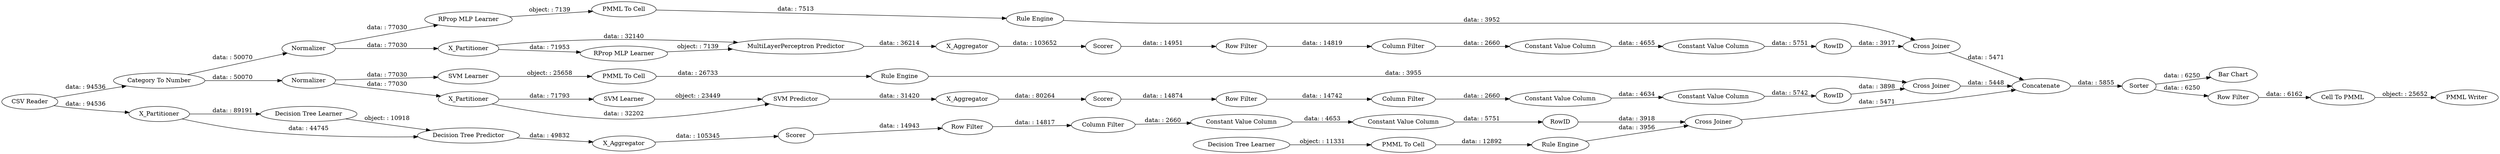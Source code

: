 digraph {
	"-575777249290415265_33" [label="SVM Learner"]
	"-1639103792284964_306" [label="Column Filter"]
	"-205918621042215248_317" [label="Constant Value Column"]
	"-205918621042215248_318" [label=RowID]
	"-4646779206398272448_34" [label="Rule Engine"]
	"-2815488524871304208_59" [label="Bar Chart"]
	"3663553776750496869_301" [label=Normalizer]
	"6948145400512372961_294" [label="Column Filter"]
	"-2701960245302811700_2" [label=X_Partitioner]
	"-2701960245302811700_38" [label="Cross Joiner"]
	"3663553776750496869_300" [label="Cross Joiner"]
	"-575777249290415265_308" [label="Rule Engine"]
	"4123009695935629136_311" [label="Decision Tree Learner"]
	"4123009695935629136_314" [label=Scorer]
	"-4646779206398272448_22" [label="PMML To Cell"]
	"-205918621042215248_319" [label="Column Filter"]
	"4123009695935629136_309" [label=X_Partitioner]
	"6948145400512372961_292" [label="Constant Value Column"]
	"6948145400512372961_293" [label=RowID]
	"3663553776750496869_298" [label="SVM Predictor"]
	"4123009695935629136_312" [label="Decision Tree Predictor"]
	"-2815488524871304208_53" [label="Row Filter"]
	"4123009695935629136_310" [label=X_Aggregator]
	"-2843787230553615652_321" [label="Rule Engine"]
	"-2815488524871304208_58" [label="Category To Number"]
	"-2815488524871304208_60" [label=Concatenate]
	"-2815488524871304208_54" [label="Cell To PMML"]
	"-2843787230553615652_320" [label="Decision Tree Learner"]
	"3663553776750496869_41" [label=Scorer]
	"-2701960245302811700_31" [label="RProp MLP Learner"]
	"-575777249290415265_307" [label="PMML To Cell"]
	"-1639103792284964_304" [label="Constant Value Column"]
	"-1639103792284964_303" [label="Constant Value Column"]
	"-2701960245302811700_32" [label="MultiLayerPerceptron Predictor"]
	"4123009695935629136_313" [label="Cross Joiner"]
	"-2701960245302811700_39" [label=Normalizer]
	"-205918621042215248_316" [label="Constant Value Column"]
	"-1639103792284964_305" [label=RowID]
	"-2815488524871304208_52" [label=Sorter]
	"-205918621042215248_315" [label="Row Filter"]
	"-1639103792284964_302" [label="Row Filter"]
	"3663553776750496869_296" [label=X_Aggregator]
	"-2815488524871304208_61" [label="PMML Writer"]
	"3663553776750496869_297" [label="SVM Learner"]
	"-2815488524871304208_62" [label="CSV Reader"]
	"6948145400512372961_290" [label="Constant Value Column"]
	"-2843787230553615652_28" [label="PMML To Cell"]
	"3663553776750496869_295" [label=X_Partitioner]
	"-2701960245302811700_7" [label=X_Aggregator]
	"-4646779206398272448_35" [label="RProp MLP Learner"]
	"-2701960245302811700_40" [label=Scorer]
	"6948145400512372961_9" [label="Row Filter"]
	"4123009695935629136_312" -> "4123009695935629136_310" [label="data: : 49832"]
	"-1639103792284964_306" -> "-1639103792284964_303" [label="data: : 2660"]
	"-2701960245302811700_32" -> "-2701960245302811700_7" [label="data: : 36214"]
	"-2701960245302811700_7" -> "-2701960245302811700_40" [label="data: : 103652"]
	"6948145400512372961_292" -> "6948145400512372961_293" [label="data: : 5751"]
	"-205918621042215248_317" -> "-205918621042215248_318" [label="data: : 5751"]
	"-4646779206398272448_22" -> "-4646779206398272448_34" [label="data: : 7513"]
	"6948145400512372961_9" -> "6948145400512372961_294" [label="data: : 14819"]
	"3663553776750496869_295" -> "3663553776750496869_297" [label="data: : 71793"]
	"-205918621042215248_315" -> "-205918621042215248_319" [label="data: : 14817"]
	"6948145400512372961_290" -> "6948145400512372961_292" [label="data: : 4655"]
	"-205918621042215248_319" -> "-205918621042215248_316" [label="data: : 2660"]
	"-2815488524871304208_53" -> "-2815488524871304208_54" [label="data: : 6162"]
	"6948145400512372961_294" -> "6948145400512372961_290" [label="data: : 2660"]
	"-1639103792284964_302" -> "-1639103792284964_306" [label="data: : 14742"]
	"3663553776750496869_301" -> "-575777249290415265_33" [label="data: : 77030"]
	"3663553776750496869_301" -> "3663553776750496869_295" [label="data: : 77030"]
	"-2815488524871304208_58" -> "3663553776750496869_301" [label="data: : 50070"]
	"-2815488524871304208_52" -> "-2815488524871304208_59" [label="data: : 6250"]
	"-2701960245302811700_38" -> "-2815488524871304208_60" [label="data: : 5471"]
	"-575777249290415265_307" -> "-575777249290415265_308" [label="data: : 26733"]
	"3663553776750496869_296" -> "3663553776750496869_41" [label="data: : 80264"]
	"-2815488524871304208_58" -> "-2701960245302811700_39" [label="data: : 50070"]
	"-4646779206398272448_35" -> "-4646779206398272448_22" [label="object: : 7139"]
	"-2815488524871304208_54" -> "-2815488524871304208_61" [label="object: : 25652"]
	"3663553776750496869_298" -> "3663553776750496869_296" [label="data: : 31420"]
	"3663553776750496869_300" -> "-2815488524871304208_60" [label="data: : 5448"]
	"-2815488524871304208_60" -> "-2815488524871304208_52" [label="data: : 5855"]
	"6948145400512372961_293" -> "-2701960245302811700_38" [label="data: : 3917"]
	"-2701960245302811700_31" -> "-2701960245302811700_32" [label="object: : 7139"]
	"3663553776750496869_41" -> "-1639103792284964_302" [label="data: : 14874"]
	"4123009695935629136_309" -> "4123009695935629136_311" [label="data: : 89191"]
	"-2843787230553615652_28" -> "-2843787230553615652_321" [label="data: : 12892"]
	"-2701960245302811700_2" -> "-2701960245302811700_31" [label="data: : 71953"]
	"4123009695935629136_311" -> "4123009695935629136_312" [label="object: : 10918"]
	"4123009695935629136_310" -> "4123009695935629136_314" [label="data: : 105345"]
	"-2701960245302811700_40" -> "6948145400512372961_9" [label="data: : 14951"]
	"-2701960245302811700_39" -> "-2701960245302811700_2" [label="data: : 77030"]
	"3663553776750496869_295" -> "3663553776750496869_298" [label="data: : 32202"]
	"-575777249290415265_308" -> "3663553776750496869_300" [label="data: : 3955"]
	"-1639103792284964_305" -> "3663553776750496869_300" [label="data: : 3898"]
	"-205918621042215248_316" -> "-205918621042215248_317" [label="data: : 4653"]
	"4123009695935629136_314" -> "-205918621042215248_315" [label="data: : 14943"]
	"-2843787230553615652_320" -> "-2843787230553615652_28" [label="object: : 11331"]
	"-205918621042215248_318" -> "4123009695935629136_313" [label="data: : 3918"]
	"4123009695935629136_313" -> "-2815488524871304208_60" [label="data: : 5471"]
	"-2815488524871304208_52" -> "-2815488524871304208_53" [label="data: : 6250"]
	"-2701960245302811700_2" -> "-2701960245302811700_32" [label="data: : 32140"]
	"-2701960245302811700_39" -> "-4646779206398272448_35" [label="data: : 77030"]
	"-575777249290415265_33" -> "-575777249290415265_307" [label="object: : 25658"]
	"3663553776750496869_297" -> "3663553776750496869_298" [label="object: : 23449"]
	"-1639103792284964_304" -> "-1639103792284964_305" [label="data: : 5742"]
	"-2815488524871304208_62" -> "4123009695935629136_309" [label="data: : 94536"]
	"-4646779206398272448_34" -> "-2701960245302811700_38" [label="data: : 3952"]
	"4123009695935629136_309" -> "4123009695935629136_312" [label="data: : 44745"]
	"-1639103792284964_303" -> "-1639103792284964_304" [label="data: : 4634"]
	"-2843787230553615652_321" -> "4123009695935629136_313" [label="data: : 3956"]
	"-2815488524871304208_62" -> "-2815488524871304208_58" [label="data: : 94536"]
	rankdir=LR
}
